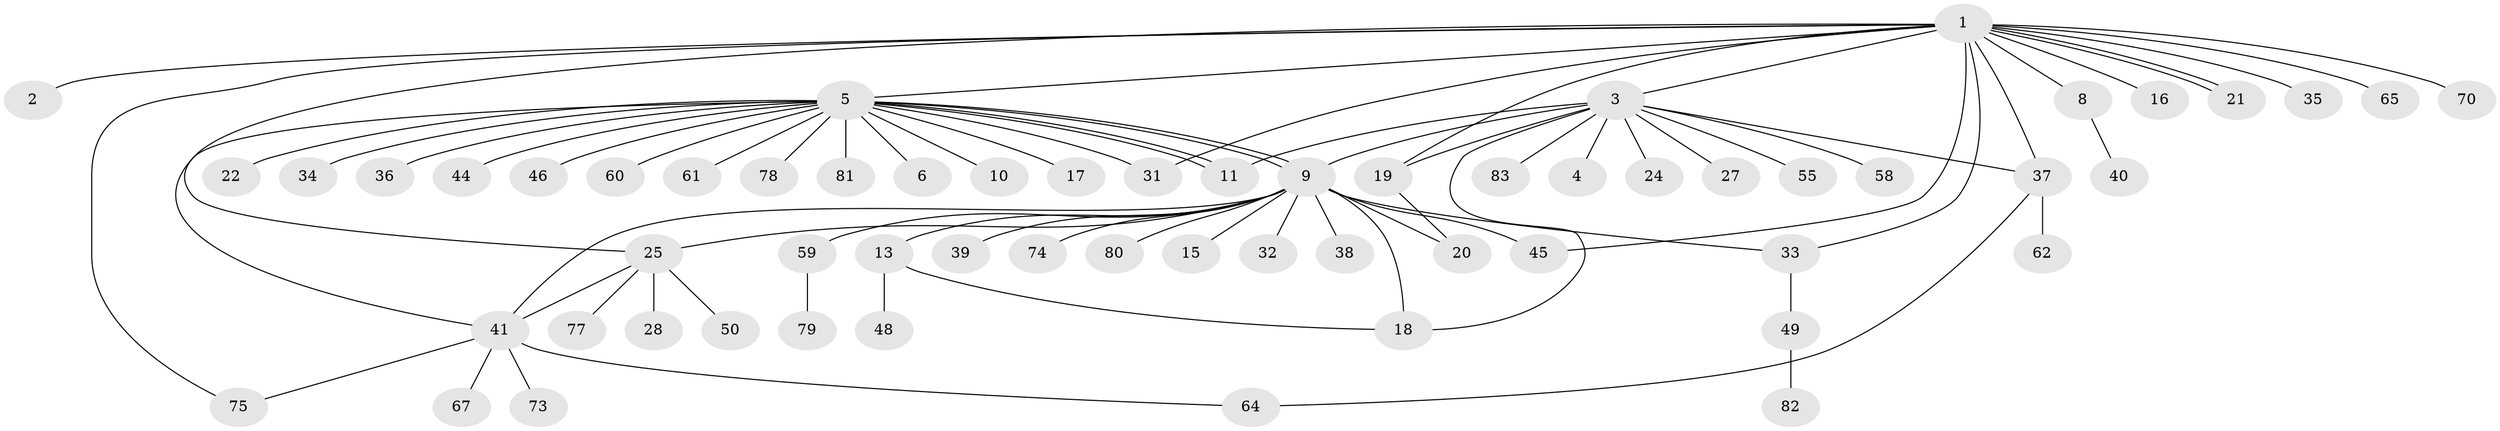 // original degree distribution, {17: 0.012048192771084338, 2: 0.27710843373493976, 8: 0.012048192771084338, 1: 0.5180722891566265, 20: 0.012048192771084338, 13: 0.012048192771084338, 3: 0.07228915662650602, 6: 0.024096385542168676, 4: 0.024096385542168676, 7: 0.024096385542168676, 5: 0.012048192771084338}
// Generated by graph-tools (version 1.1) at 2025/11/02/27/25 16:11:09]
// undirected, 60 vertices, 77 edges
graph export_dot {
graph [start="1"]
  node [color=gray90,style=filled];
  1 [super="+23"];
  2 [super="+56"];
  3 [super="+14"];
  4;
  5 [super="+12"];
  6 [super="+7"];
  8;
  9 [super="+30"];
  10;
  11 [super="+54"];
  13 [super="+29"];
  15 [super="+71"];
  16;
  17;
  18 [super="+63"];
  19;
  20 [super="+66"];
  21;
  22;
  24;
  25 [super="+26"];
  27 [super="+57"];
  28;
  31 [super="+52"];
  32;
  33 [super="+51"];
  34;
  35 [super="+69"];
  36;
  37 [super="+68"];
  38 [super="+43"];
  39 [super="+53"];
  40 [super="+42"];
  41 [super="+47"];
  44;
  45;
  46 [super="+72"];
  48;
  49;
  50;
  55;
  58;
  59;
  60;
  61;
  62;
  64 [super="+76"];
  65;
  67;
  70;
  73;
  74;
  75;
  77;
  78;
  79;
  80;
  81;
  82;
  83;
  1 -- 2 [weight=2];
  1 -- 3;
  1 -- 5;
  1 -- 8;
  1 -- 16;
  1 -- 21;
  1 -- 21;
  1 -- 25;
  1 -- 31;
  1 -- 33;
  1 -- 37;
  1 -- 45;
  1 -- 65;
  1 -- 70;
  1 -- 75;
  1 -- 19;
  1 -- 35;
  3 -- 4;
  3 -- 9;
  3 -- 18;
  3 -- 37;
  3 -- 55;
  3 -- 19;
  3 -- 83;
  3 -- 24;
  3 -- 58;
  3 -- 27;
  3 -- 11;
  5 -- 6;
  5 -- 9;
  5 -- 9;
  5 -- 10;
  5 -- 11;
  5 -- 11;
  5 -- 17;
  5 -- 22;
  5 -- 34;
  5 -- 36;
  5 -- 41;
  5 -- 44;
  5 -- 46;
  5 -- 60;
  5 -- 61;
  5 -- 78;
  5 -- 81;
  5 -- 31;
  8 -- 40;
  9 -- 13;
  9 -- 15;
  9 -- 20;
  9 -- 25 [weight=2];
  9 -- 39;
  9 -- 41;
  9 -- 45;
  9 -- 74;
  9 -- 32;
  9 -- 33;
  9 -- 18;
  9 -- 80;
  9 -- 38;
  9 -- 59;
  13 -- 48;
  13 -- 18;
  19 -- 20;
  25 -- 28;
  25 -- 41;
  25 -- 50;
  25 -- 77;
  33 -- 49;
  37 -- 62;
  37 -- 64;
  41 -- 75;
  41 -- 73;
  41 -- 67;
  41 -- 64;
  49 -- 82;
  59 -- 79;
}
